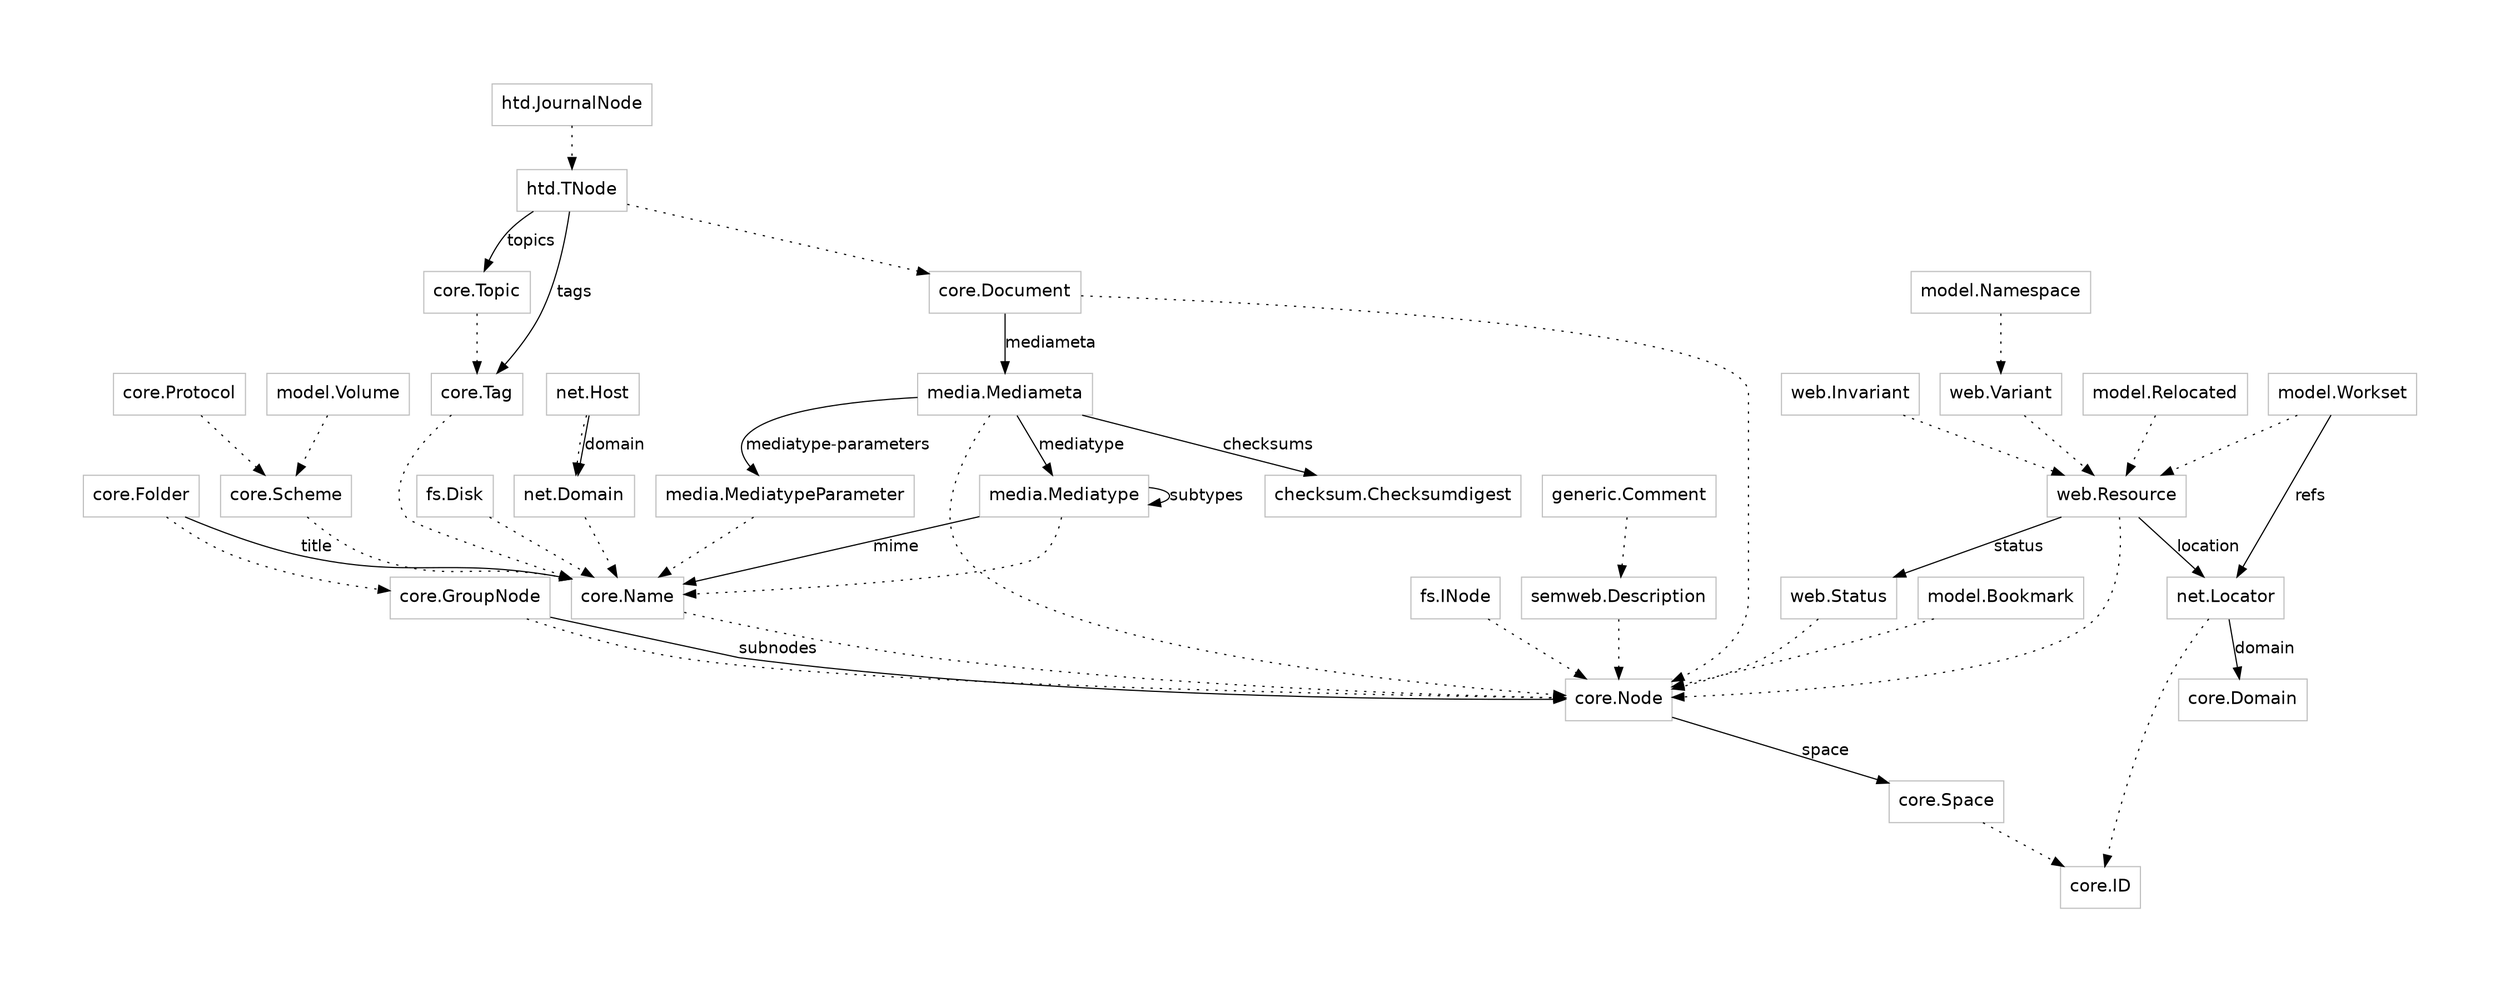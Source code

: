 digraph "doc_taxus_classes_en_dot" {
	graph [
		fontsize = "14"
		fontname = "Times-Roman"
		fontcolor = "black"
    pad = 1
	]
	node [
		fontsize = "15"
		fontname = "Bitstream Vera Sans"
		shape = "record"
		style = "solid"
		color = "grey"
	]
	edge [
		fontsize = "14"
		fontname = "Bitstream Vera Sans"
		style = "dotted"
		weight = "4"
	]

	"core.Node" ; //-> SQLBase ;
	"core.ID" ; //-> SQLBase ;

  "core.GroupNode" -> "core.Node" ;
  "core.Folder" -> "core.GroupNode" ;
  "core.Space" -> "core.ID" ;

  "core.Name" -> "core.Node" ;
  "core.Scheme" -> "core.Name" ;
  "core.Protocol" -> "core.Scheme" ;

  "core.Tag" -> "core.Name" ;
  "core.Topic" -> "core.Tag" ;
  "core.Document" -> "core.Node" ;

//	"checksum.ChecksumDigest" ; //-> SQLBase ;
//  "checksum.SHA1Digest" -> "checksum.ChecksumDigest" ;
//  "checksum.MD5Digest" -> "checksum.ChecksumDigest" ;

  "fs.INode" -> "core.Node" ;
  "fs.Disk" -> "core.Name" ;

//  "fs.Dir" -> "fs.INode" ;
//  "fs.File" -> "fs.INode" ;
//  "fs.Symlink" -> "fs.INode" ;
//  "fs.Device" -> "fs.INode" ;
//  "fs.Mount" -> "fs.INode" ;
//  "fs.FIFO" -> "fs.INode" ;
//  "fs.Socket" -> "fs.INode" ;

//  "web.CachedContent" -> "fs.INode" ;
  "web.Status" -> "core.Node" ;
  "web.Resource" -> "core.Node" ;
  "web.Invariant" -> "web.Resource" ;
  "web.Variant" -> "web.Resource" ;

  "semweb.Description" -> "core.Node" ;
  "generic.Comment" -> "semweb.Description" ;

  "net.Domain" -> "core.Name" ;
  "net.Host" -> "net.Domain" ;
  "net.Locator" -> "core.ID" ;

  "model.Namespace" -> "web.Variant" ;
  "model.Relocated" -> "web.Resource" ;
  "model.Volume" -> "core.Scheme" ;
  "model.Bookmark" -> "core.Node" ;
  "model.Workset" -> "web.Resource" ;
//	"model.Token" ; //-> SQLBase ;

  "media.Mediatype" -> "core.Name" [] ;
  "media.MediatypeParameter" -> "core.Name" [] ;
  //"media.Genre" -> "core.Name" [] ;
  "media.Mediameta" -> "core.Node" [] ;

  "htd.TNode" -> "core.Document" ;
  "htd.JournalNode" -> "htd.TNode" ;


  edge [ style="normal" ] ;

  "core.Node" -> "core.Space" [ label="space" ];
  "core.GroupNode" -> "core.Node" [ label="subnodes" ];
  "core.Folder" -> "core.Name" [ label=title ] ;
  "core.Document" -> "media.Mediameta" [ label=mediameta ] ;

 // "fs.INode" -> "net.Host" [ label="host" ];
  "net.Host" -> "net.Domain" [ label="domain" ];
//  "fs.INode" -> "net.Locator" [ label="locators" ];

  "htd.TNode" -> "core.Tag" [ label="tags" ];
  "htd.TNode" -> "core.Topic" [ label="topics" ];

  "media.Mediatype" -> "core.Name" [ label=mime ] ;
  "media.Mediatype" -> "media.Mediatype" [ label=subtypes ] ;

  "media.Mediameta" -> "checksum.Checksumdigest" [ label=checksums ] ;
  "media.Mediameta" -> "media.Mediatype" [ label=mediatype ] ;
  "media.Mediameta" -> "media.MediatypeParameter" [ label="mediatype-parameters" ] ;
  //"media.Mediameta" -> "media.Genre" [ label=genres ] ;

  "model.Workset" -> "net.Locator" [ label=refs ] ;
//  "model.Token" -> "net.Locator" [ label=refs ] ;

//  "net.Locator" -> "checksum.Checksumdigest" [ label=ref_md5 ] ;
//  "net.Locator" -> "checksum.Checksumdigest" [ label=checksums ] ;
  "net.Locator" -> "core.Domain" [ label=domain ] ;

  "web.Resource" -> "web.Status" [ label=status ] ;
  "web.Resource" -> "net.Locator" [ label=location ] ;
//  "web.Invariant" -> "web.CachedContent" [ label=content ] ;
}

